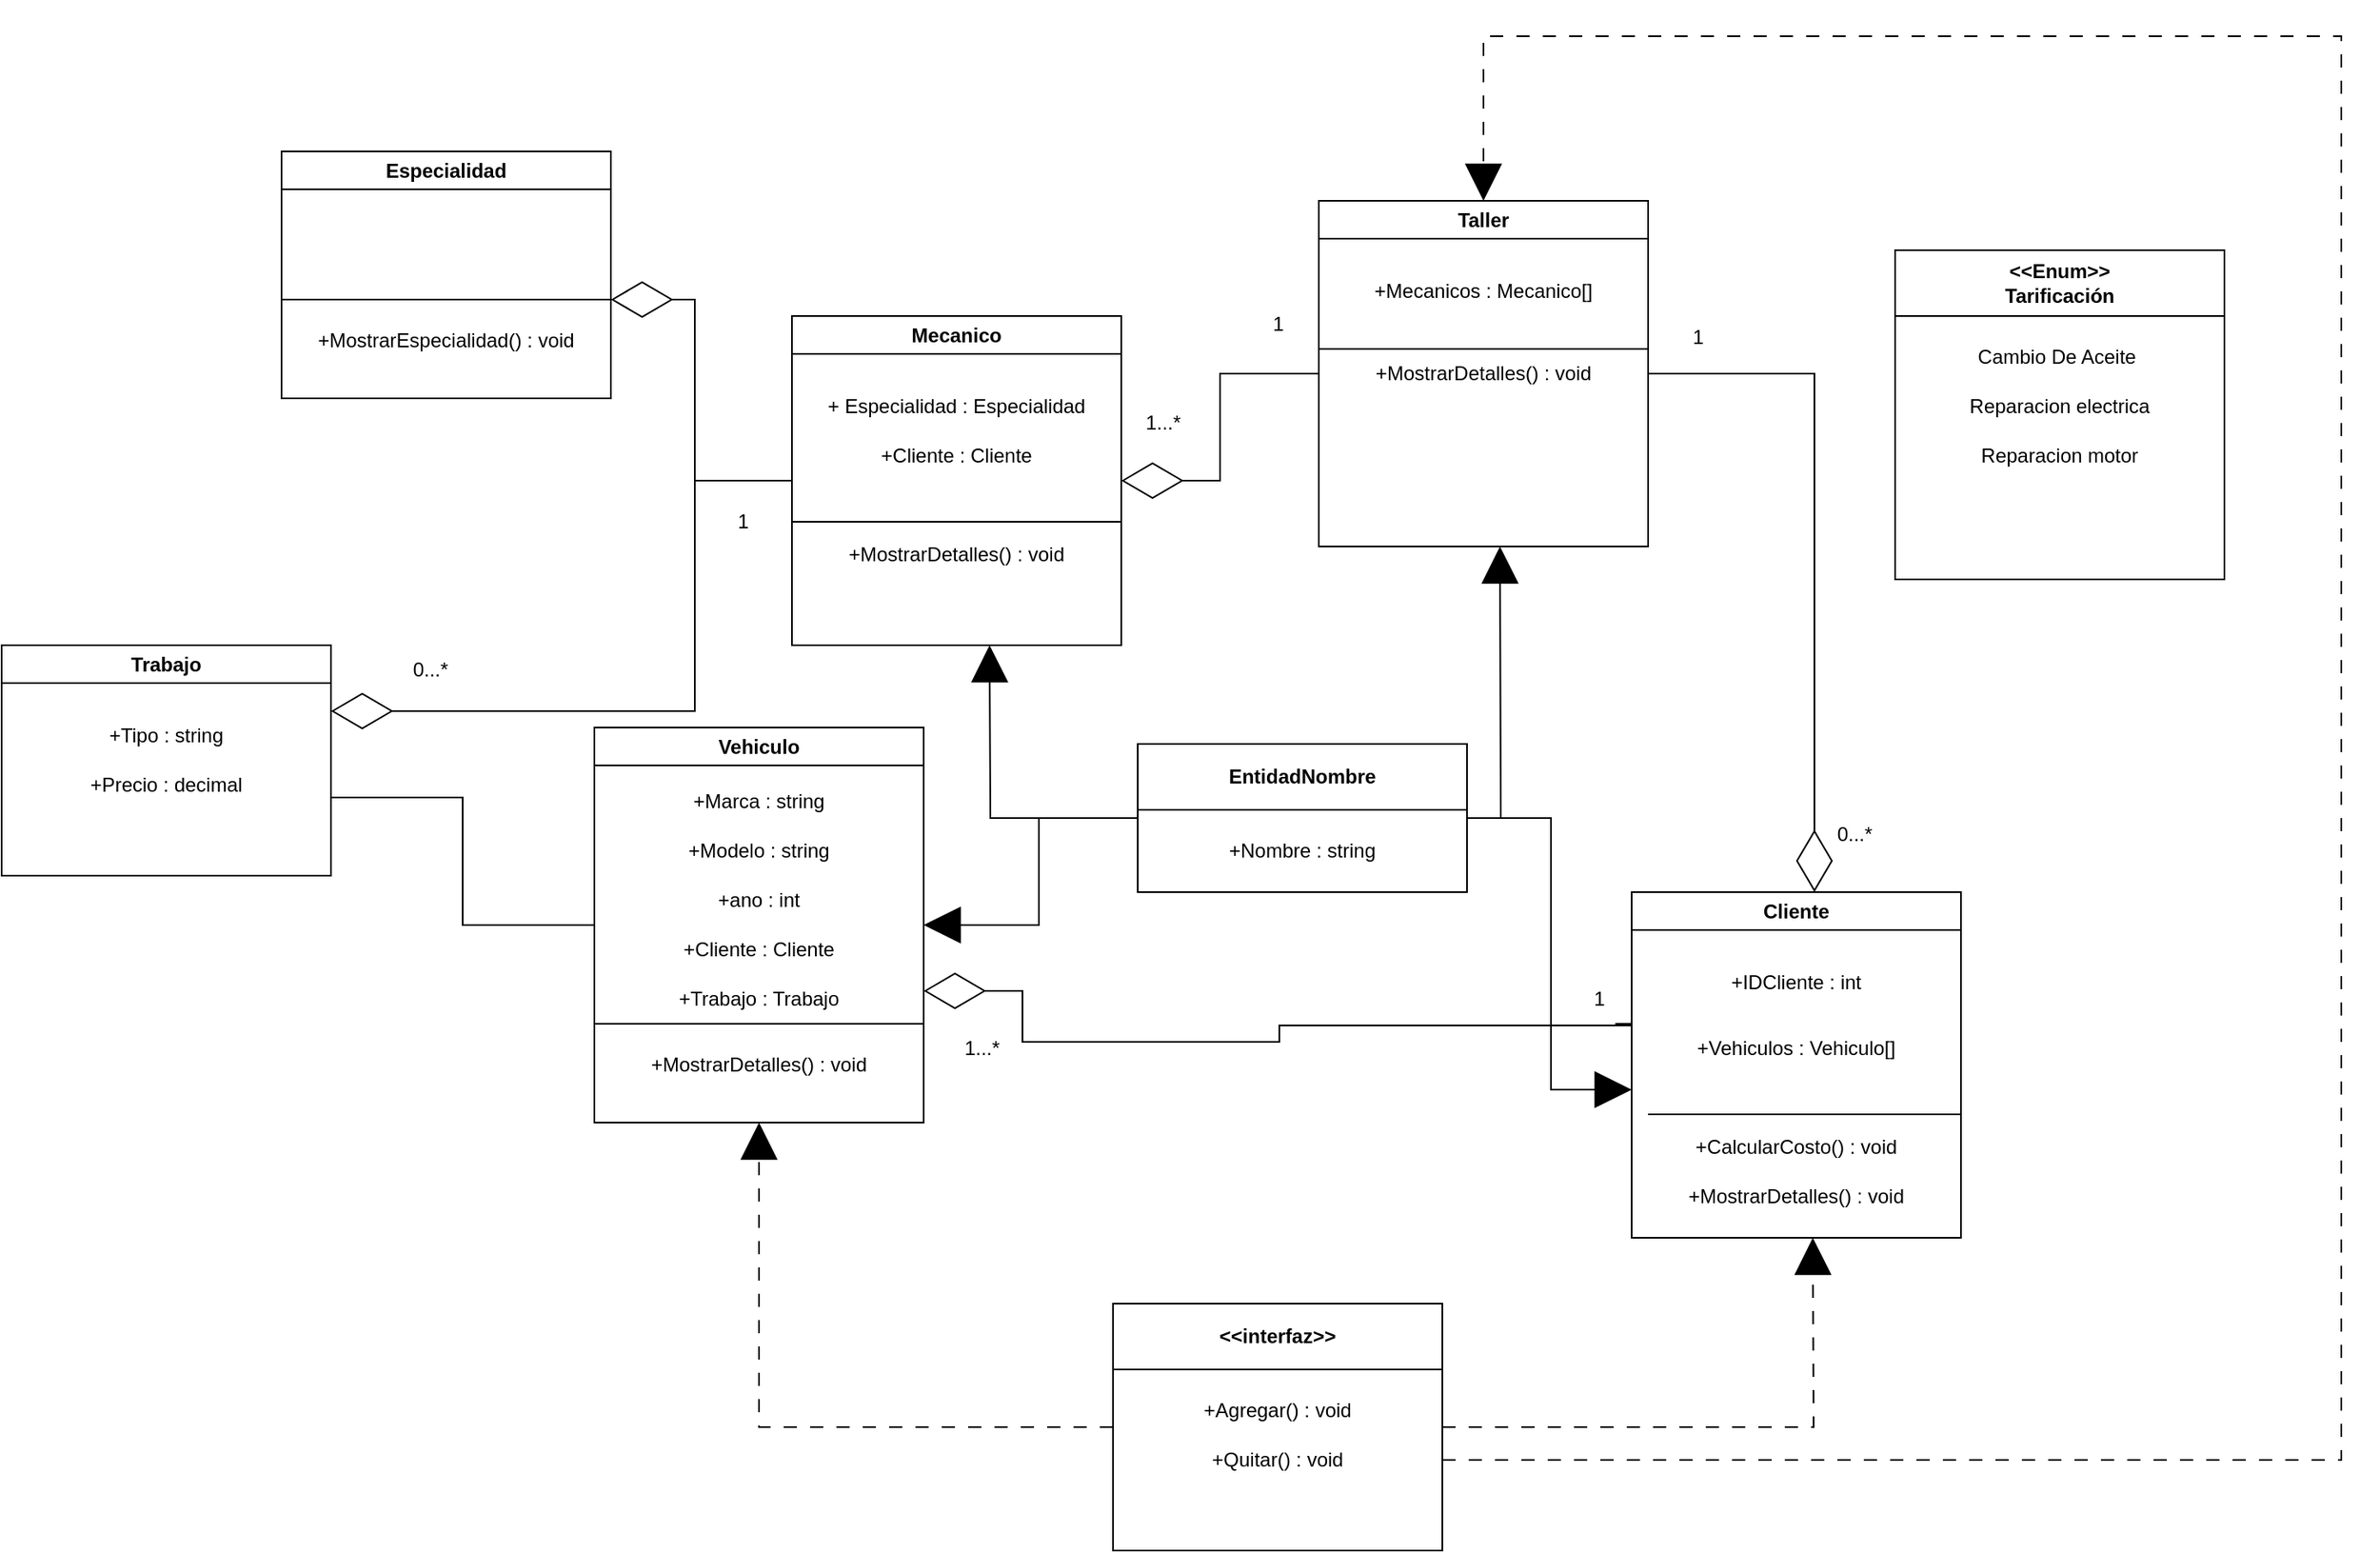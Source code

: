 <mxfile version="24.7.7">
  <diagram name="Página-1" id="OVKdMTVXy7dGmX7yfnEJ">
    <mxGraphModel dx="1699" dy="1686" grid="1" gridSize="10" guides="1" tooltips="1" connect="1" arrows="1" fold="1" page="1" pageScale="1" pageWidth="827" pageHeight="1169" math="0" shadow="0">
      <root>
        <mxCell id="0" />
        <mxCell id="1" parent="0" />
        <mxCell id="Dms9TysKNQh2wQ9m4dD_-46" style="edgeStyle=orthogonalEdgeStyle;rounded=0;orthogonalLoop=1;jettySize=auto;html=1;endArrow=diamondThin;endFill=0;endSize=35;" edge="1" parent="1" source="Dms9TysKNQh2wQ9m4dD_-1">
          <mxGeometry relative="1" as="geometry">
            <mxPoint x="-50" y="90" as="targetPoint" />
            <Array as="points">
              <mxPoint x="1" y="200" />
            </Array>
          </mxGeometry>
        </mxCell>
        <mxCell id="Dms9TysKNQh2wQ9m4dD_-72" style="edgeStyle=orthogonalEdgeStyle;rounded=0;orthogonalLoop=1;jettySize=auto;html=1;entryX=1;entryY=0;entryDx=0;entryDy=0;endArrow=diamondThin;endFill=0;endSize=35;" edge="1" parent="1" source="Dms9TysKNQh2wQ9m4dD_-1" target="Dms9TysKNQh2wQ9m4dD_-41">
          <mxGeometry relative="1" as="geometry">
            <mxPoint y="330" as="targetPoint" />
            <Array as="points">
              <mxPoint x="1" y="200" />
              <mxPoint x="1" y="340" />
            </Array>
          </mxGeometry>
        </mxCell>
        <mxCell id="Dms9TysKNQh2wQ9m4dD_-1" value="Mecanico" style="swimlane;whiteSpace=wrap;html=1;" vertex="1" parent="1">
          <mxGeometry x="60" y="100" width="200" height="200" as="geometry" />
        </mxCell>
        <mxCell id="Dms9TysKNQh2wQ9m4dD_-32" value="+ Especialidad : Especialidad" style="text;html=1;align=center;verticalAlign=middle;whiteSpace=wrap;rounded=0;" vertex="1" parent="Dms9TysKNQh2wQ9m4dD_-1">
          <mxGeometry y="40" width="200" height="30" as="geometry" />
        </mxCell>
        <mxCell id="Dms9TysKNQh2wQ9m4dD_-35" value="+Cliente : Cliente" style="text;html=1;align=center;verticalAlign=middle;whiteSpace=wrap;rounded=0;" vertex="1" parent="Dms9TysKNQh2wQ9m4dD_-1">
          <mxGeometry y="70" width="200" height="30" as="geometry" />
        </mxCell>
        <mxCell id="Dms9TysKNQh2wQ9m4dD_-74" value="" style="endArrow=none;html=1;rounded=0;" edge="1" parent="Dms9TysKNQh2wQ9m4dD_-1">
          <mxGeometry width="50" height="50" relative="1" as="geometry">
            <mxPoint y="125" as="sourcePoint" />
            <mxPoint x="200" y="125" as="targetPoint" />
          </mxGeometry>
        </mxCell>
        <mxCell id="Dms9TysKNQh2wQ9m4dD_-75" value="+MostrarDetalles() : void" style="text;html=1;align=center;verticalAlign=middle;whiteSpace=wrap;rounded=0;" vertex="1" parent="Dms9TysKNQh2wQ9m4dD_-1">
          <mxGeometry y="130" width="200" height="30" as="geometry" />
        </mxCell>
        <mxCell id="Dms9TysKNQh2wQ9m4dD_-44" style="edgeStyle=orthogonalEdgeStyle;rounded=0;orthogonalLoop=1;jettySize=auto;html=1;exitX=1;exitY=0.5;exitDx=0;exitDy=0;endArrow=diamondThin;endFill=0;endSize=35;" edge="1" parent="1" source="Dms9TysKNQh2wQ9m4dD_-2">
          <mxGeometry relative="1" as="geometry">
            <mxPoint x="681" y="450" as="targetPoint" />
            <mxPoint x="560" y="135" as="sourcePoint" />
            <Array as="points">
              <mxPoint x="681" y="135" />
            </Array>
          </mxGeometry>
        </mxCell>
        <mxCell id="Dms9TysKNQh2wQ9m4dD_-45" style="edgeStyle=orthogonalEdgeStyle;rounded=0;orthogonalLoop=1;jettySize=auto;html=1;entryX=1;entryY=1;entryDx=0;entryDy=0;endArrow=diamondThin;endFill=0;endSize=35;" edge="1" parent="1" source="Dms9TysKNQh2wQ9m4dD_-2" target="Dms9TysKNQh2wQ9m4dD_-35">
          <mxGeometry relative="1" as="geometry">
            <Array as="points">
              <mxPoint x="320" y="135" />
              <mxPoint x="320" y="200" />
            </Array>
          </mxGeometry>
        </mxCell>
        <mxCell id="Dms9TysKNQh2wQ9m4dD_-2" value="Taller" style="swimlane;whiteSpace=wrap;html=1;" vertex="1" parent="1">
          <mxGeometry x="380" y="30" width="200" height="210" as="geometry" />
        </mxCell>
        <mxCell id="Dms9TysKNQh2wQ9m4dD_-27" value="+Mecanicos : Mecanico[]" style="text;html=1;align=center;verticalAlign=middle;whiteSpace=wrap;rounded=0;" vertex="1" parent="Dms9TysKNQh2wQ9m4dD_-2">
          <mxGeometry y="40" width="200" height="30" as="geometry" />
        </mxCell>
        <mxCell id="Dms9TysKNQh2wQ9m4dD_-65" value="" style="endArrow=none;html=1;rounded=0;" edge="1" parent="Dms9TysKNQh2wQ9m4dD_-2">
          <mxGeometry width="50" height="50" relative="1" as="geometry">
            <mxPoint y="90" as="sourcePoint" />
            <mxPoint x="200" y="90" as="targetPoint" />
          </mxGeometry>
        </mxCell>
        <mxCell id="Dms9TysKNQh2wQ9m4dD_-66" value="+MostrarDetalles() : void" style="text;html=1;align=center;verticalAlign=middle;whiteSpace=wrap;rounded=0;" vertex="1" parent="Dms9TysKNQh2wQ9m4dD_-2">
          <mxGeometry y="90" width="200" height="30" as="geometry" />
        </mxCell>
        <mxCell id="Dms9TysKNQh2wQ9m4dD_-22" style="edgeStyle=orthogonalEdgeStyle;rounded=0;orthogonalLoop=1;jettySize=auto;html=1;endArrow=diamondThin;endFill=0;endSize=35;" edge="1" parent="1">
          <mxGeometry relative="1" as="geometry">
            <mxPoint x="140" y="510" as="targetPoint" />
            <mxPoint x="560" y="530" as="sourcePoint" />
            <Array as="points">
              <mxPoint x="570" y="530" />
              <mxPoint x="570" y="531" />
              <mxPoint x="356" y="531" />
              <mxPoint x="356" y="541" />
              <mxPoint x="200" y="541" />
              <mxPoint x="200" y="510" />
            </Array>
          </mxGeometry>
        </mxCell>
        <mxCell id="Dms9TysKNQh2wQ9m4dD_-3" value="Cliente" style="swimlane;whiteSpace=wrap;html=1;" vertex="1" parent="1">
          <mxGeometry x="570" y="450" width="200" height="210" as="geometry" />
        </mxCell>
        <mxCell id="Dms9TysKNQh2wQ9m4dD_-21" value="+Vehiculos : Vehiculo[]" style="text;html=1;align=center;verticalAlign=middle;whiteSpace=wrap;rounded=0;" vertex="1" parent="Dms9TysKNQh2wQ9m4dD_-3">
          <mxGeometry y="80" width="200" height="30" as="geometry" />
        </mxCell>
        <mxCell id="Dms9TysKNQh2wQ9m4dD_-23" value="+IDCliente : int" style="text;html=1;align=center;verticalAlign=middle;whiteSpace=wrap;rounded=0;" vertex="1" parent="Dms9TysKNQh2wQ9m4dD_-3">
          <mxGeometry y="40" width="200" height="30" as="geometry" />
        </mxCell>
        <mxCell id="Dms9TysKNQh2wQ9m4dD_-39" value="" style="endArrow=none;html=1;rounded=0;" edge="1" parent="Dms9TysKNQh2wQ9m4dD_-3">
          <mxGeometry width="50" height="50" relative="1" as="geometry">
            <mxPoint x="10" y="135" as="sourcePoint" />
            <mxPoint x="200" y="135" as="targetPoint" />
          </mxGeometry>
        </mxCell>
        <mxCell id="Dms9TysKNQh2wQ9m4dD_-40" value="+CalcularCosto() : void" style="text;html=1;align=center;verticalAlign=middle;whiteSpace=wrap;rounded=0;" vertex="1" parent="Dms9TysKNQh2wQ9m4dD_-3">
          <mxGeometry y="140" width="200" height="30" as="geometry" />
        </mxCell>
        <mxCell id="Dms9TysKNQh2wQ9m4dD_-68" value="+MostrarDetalles() : void" style="text;html=1;align=center;verticalAlign=middle;whiteSpace=wrap;rounded=0;" vertex="1" parent="Dms9TysKNQh2wQ9m4dD_-3">
          <mxGeometry y="170" width="200" height="30" as="geometry" />
        </mxCell>
        <mxCell id="Dms9TysKNQh2wQ9m4dD_-71" style="edgeStyle=orthogonalEdgeStyle;rounded=0;orthogonalLoop=1;jettySize=auto;html=1;entryX=1;entryY=0.75;entryDx=0;entryDy=0;endArrow=none;endFill=0;" edge="1" parent="1" source="Dms9TysKNQh2wQ9m4dD_-4" target="Dms9TysKNQh2wQ9m4dD_-42">
          <mxGeometry relative="1" as="geometry" />
        </mxCell>
        <mxCell id="Dms9TysKNQh2wQ9m4dD_-4" value="Vehiculo" style="swimlane;whiteSpace=wrap;html=1;" vertex="1" parent="1">
          <mxGeometry x="-60" y="350" width="200" height="240" as="geometry" />
        </mxCell>
        <mxCell id="Dms9TysKNQh2wQ9m4dD_-18" value="+Marca : string" style="text;html=1;align=center;verticalAlign=middle;whiteSpace=wrap;rounded=0;" vertex="1" parent="Dms9TysKNQh2wQ9m4dD_-4">
          <mxGeometry y="30" width="200" height="30" as="geometry" />
        </mxCell>
        <mxCell id="Dms9TysKNQh2wQ9m4dD_-19" value="+Modelo : string" style="text;html=1;align=center;verticalAlign=middle;whiteSpace=wrap;rounded=0;" vertex="1" parent="Dms9TysKNQh2wQ9m4dD_-4">
          <mxGeometry y="60" width="200" height="30" as="geometry" />
        </mxCell>
        <mxCell id="Dms9TysKNQh2wQ9m4dD_-20" value="+ano : int" style="text;html=1;align=center;verticalAlign=middle;whiteSpace=wrap;rounded=0;" vertex="1" parent="Dms9TysKNQh2wQ9m4dD_-4">
          <mxGeometry y="90" width="200" height="30" as="geometry" />
        </mxCell>
        <mxCell id="Dms9TysKNQh2wQ9m4dD_-61" value="+Cliente : Cliente" style="text;html=1;align=center;verticalAlign=middle;whiteSpace=wrap;rounded=0;" vertex="1" parent="Dms9TysKNQh2wQ9m4dD_-4">
          <mxGeometry y="120" width="200" height="30" as="geometry" />
        </mxCell>
        <mxCell id="Dms9TysKNQh2wQ9m4dD_-69" value="+MostrarDetalles() : void" style="text;html=1;align=center;verticalAlign=middle;whiteSpace=wrap;rounded=0;" vertex="1" parent="Dms9TysKNQh2wQ9m4dD_-4">
          <mxGeometry y="190" width="200" height="30" as="geometry" />
        </mxCell>
        <mxCell id="Dms9TysKNQh2wQ9m4dD_-78" value="+Trabajo : Trabajo" style="text;html=1;align=center;verticalAlign=middle;whiteSpace=wrap;rounded=0;" vertex="1" parent="Dms9TysKNQh2wQ9m4dD_-4">
          <mxGeometry y="150" width="200" height="30" as="geometry" />
        </mxCell>
        <mxCell id="Dms9TysKNQh2wQ9m4dD_-5" value="Trabajo" style="swimlane;whiteSpace=wrap;html=1;" vertex="1" parent="1">
          <mxGeometry x="-420" y="300" width="200" height="140" as="geometry" />
        </mxCell>
        <mxCell id="Dms9TysKNQh2wQ9m4dD_-41" value="+Tipo : string" style="text;html=1;align=center;verticalAlign=middle;whiteSpace=wrap;rounded=0;" vertex="1" parent="Dms9TysKNQh2wQ9m4dD_-5">
          <mxGeometry y="40" width="200" height="30" as="geometry" />
        </mxCell>
        <mxCell id="Dms9TysKNQh2wQ9m4dD_-42" value="+Precio : decimal" style="text;html=1;align=center;verticalAlign=middle;whiteSpace=wrap;rounded=0;" vertex="1" parent="Dms9TysKNQh2wQ9m4dD_-5">
          <mxGeometry y="70" width="200" height="30" as="geometry" />
        </mxCell>
        <mxCell id="Dms9TysKNQh2wQ9m4dD_-6" value="&amp;lt;&amp;lt;Enum&amp;gt;&amp;gt;&lt;div&gt;Tarificación&lt;/div&gt;" style="swimlane;whiteSpace=wrap;html=1;startSize=40;" vertex="1" parent="1">
          <mxGeometry x="730" y="60" width="200" height="200" as="geometry" />
        </mxCell>
        <mxCell id="Dms9TysKNQh2wQ9m4dD_-7" value="Cambio De Aceite&amp;nbsp;" style="text;html=1;align=center;verticalAlign=middle;whiteSpace=wrap;rounded=0;" vertex="1" parent="Dms9TysKNQh2wQ9m4dD_-6">
          <mxGeometry y="50" width="200" height="30" as="geometry" />
        </mxCell>
        <mxCell id="Dms9TysKNQh2wQ9m4dD_-8" value="Reparacion electrica" style="text;html=1;align=center;verticalAlign=middle;whiteSpace=wrap;rounded=0;" vertex="1" parent="Dms9TysKNQh2wQ9m4dD_-6">
          <mxGeometry y="80" width="200" height="30" as="geometry" />
        </mxCell>
        <mxCell id="Dms9TysKNQh2wQ9m4dD_-25" value="Reparacion motor" style="text;html=1;align=center;verticalAlign=middle;whiteSpace=wrap;rounded=0;" vertex="1" parent="Dms9TysKNQh2wQ9m4dD_-6">
          <mxGeometry y="110" width="200" height="30" as="geometry" />
        </mxCell>
        <mxCell id="Dms9TysKNQh2wQ9m4dD_-13" style="edgeStyle=orthogonalEdgeStyle;rounded=0;orthogonalLoop=1;jettySize=auto;html=1;entryX=1;entryY=0.5;entryDx=0;entryDy=0;endArrow=block;endFill=1;endSize=20;" edge="1" parent="1" source="Dms9TysKNQh2wQ9m4dD_-10" target="Dms9TysKNQh2wQ9m4dD_-4">
          <mxGeometry relative="1" as="geometry" />
        </mxCell>
        <mxCell id="Dms9TysKNQh2wQ9m4dD_-14" style="edgeStyle=orthogonalEdgeStyle;rounded=0;orthogonalLoop=1;jettySize=auto;html=1;endArrow=block;endFill=1;endSize=20;" edge="1" parent="1" source="Dms9TysKNQh2wQ9m4dD_-10">
          <mxGeometry relative="1" as="geometry">
            <mxPoint x="180" y="300" as="targetPoint" />
          </mxGeometry>
        </mxCell>
        <mxCell id="Dms9TysKNQh2wQ9m4dD_-15" style="edgeStyle=orthogonalEdgeStyle;rounded=0;orthogonalLoop=1;jettySize=auto;html=1;endSize=20;endArrow=block;endFill=1;" edge="1" parent="1" source="Dms9TysKNQh2wQ9m4dD_-10">
          <mxGeometry relative="1" as="geometry">
            <mxPoint x="490" y="240" as="targetPoint" />
          </mxGeometry>
        </mxCell>
        <mxCell id="Dms9TysKNQh2wQ9m4dD_-16" style="edgeStyle=orthogonalEdgeStyle;rounded=0;orthogonalLoop=1;jettySize=auto;html=1;endArrow=block;endFill=1;endSize=20;" edge="1" parent="1" source="Dms9TysKNQh2wQ9m4dD_-10">
          <mxGeometry relative="1" as="geometry">
            <mxPoint x="570" y="570" as="targetPoint" />
            <Array as="points">
              <mxPoint x="521" y="405" />
            </Array>
          </mxGeometry>
        </mxCell>
        <mxCell id="Dms9TysKNQh2wQ9m4dD_-10" value="EntidadNombre" style="swimlane;whiteSpace=wrap;html=1;startSize=40;" vertex="1" parent="1">
          <mxGeometry x="270" y="360" width="200" height="90" as="geometry" />
        </mxCell>
        <mxCell id="Dms9TysKNQh2wQ9m4dD_-11" value="+Nombre : string" style="text;html=1;align=center;verticalAlign=middle;whiteSpace=wrap;rounded=0;" vertex="1" parent="Dms9TysKNQh2wQ9m4dD_-10">
          <mxGeometry y="50" width="200" height="30" as="geometry" />
        </mxCell>
        <mxCell id="Dms9TysKNQh2wQ9m4dD_-28" value="Especialidad" style="swimlane;whiteSpace=wrap;html=1;" vertex="1" parent="1">
          <mxGeometry x="-250" width="200" height="150" as="geometry" />
        </mxCell>
        <mxCell id="Dms9TysKNQh2wQ9m4dD_-29" value="" style="endArrow=none;html=1;rounded=0;" edge="1" parent="Dms9TysKNQh2wQ9m4dD_-28">
          <mxGeometry width="50" height="50" relative="1" as="geometry">
            <mxPoint y="90" as="sourcePoint" />
            <mxPoint x="200" y="90" as="targetPoint" />
          </mxGeometry>
        </mxCell>
        <mxCell id="Dms9TysKNQh2wQ9m4dD_-31" value="+MostrarEspecialidad() : void" style="text;html=1;align=center;verticalAlign=middle;whiteSpace=wrap;rounded=0;" vertex="1" parent="Dms9TysKNQh2wQ9m4dD_-28">
          <mxGeometry y="100" width="200" height="30" as="geometry" />
        </mxCell>
        <mxCell id="Dms9TysKNQh2wQ9m4dD_-47" value="1" style="text;html=1;align=center;verticalAlign=middle;resizable=0;points=[];autosize=1;strokeColor=none;fillColor=none;" vertex="1" parent="1">
          <mxGeometry x="595" y="98" width="30" height="30" as="geometry" />
        </mxCell>
        <mxCell id="Dms9TysKNQh2wQ9m4dD_-48" value="0...*" style="text;html=1;align=center;verticalAlign=middle;resizable=0;points=[];autosize=1;strokeColor=none;fillColor=none;" vertex="1" parent="1">
          <mxGeometry x="685" y="400" width="40" height="30" as="geometry" />
        </mxCell>
        <mxCell id="Dms9TysKNQh2wQ9m4dD_-49" value="1" style="text;html=1;align=center;verticalAlign=middle;resizable=0;points=[];autosize=1;strokeColor=none;fillColor=none;" vertex="1" parent="1">
          <mxGeometry x="340" y="90" width="30" height="30" as="geometry" />
        </mxCell>
        <mxCell id="Dms9TysKNQh2wQ9m4dD_-50" value="1...*" style="text;html=1;align=center;verticalAlign=middle;resizable=0;points=[];autosize=1;strokeColor=none;fillColor=none;" vertex="1" parent="1">
          <mxGeometry x="265" y="150" width="40" height="30" as="geometry" />
        </mxCell>
        <mxCell id="Dms9TysKNQh2wQ9m4dD_-51" value="1" style="text;html=1;align=center;verticalAlign=middle;resizable=0;points=[];autosize=1;strokeColor=none;fillColor=none;" vertex="1" parent="1">
          <mxGeometry x="535" y="500" width="30" height="30" as="geometry" />
        </mxCell>
        <mxCell id="Dms9TysKNQh2wQ9m4dD_-52" value="1...*" style="text;html=1;align=center;verticalAlign=middle;resizable=0;points=[];autosize=1;strokeColor=none;fillColor=none;" vertex="1" parent="1">
          <mxGeometry x="155" y="530" width="40" height="30" as="geometry" />
        </mxCell>
        <mxCell id="Dms9TysKNQh2wQ9m4dD_-60" style="edgeStyle=orthogonalEdgeStyle;rounded=0;orthogonalLoop=1;jettySize=auto;html=1;endArrow=block;endFill=1;endSize=20;dashed=1;dashPattern=8 8;" edge="1" parent="1" source="Dms9TysKNQh2wQ9m4dD_-57">
          <mxGeometry relative="1" as="geometry">
            <mxPoint x="680" y="660" as="targetPoint" />
          </mxGeometry>
        </mxCell>
        <mxCell id="Dms9TysKNQh2wQ9m4dD_-62" style="edgeStyle=orthogonalEdgeStyle;rounded=0;orthogonalLoop=1;jettySize=auto;html=1;entryX=0.5;entryY=1;entryDx=0;entryDy=0;endSize=20;endArrow=block;endFill=1;dashed=1;dashPattern=8 8;" edge="1" parent="1" source="Dms9TysKNQh2wQ9m4dD_-57" target="Dms9TysKNQh2wQ9m4dD_-4">
          <mxGeometry relative="1" as="geometry" />
        </mxCell>
        <mxCell id="Dms9TysKNQh2wQ9m4dD_-57" value="&amp;lt;&amp;lt;interfaz&amp;gt;&amp;gt;" style="swimlane;whiteSpace=wrap;html=1;startSize=40;" vertex="1" parent="1">
          <mxGeometry x="255" y="700" width="200" height="150" as="geometry" />
        </mxCell>
        <mxCell id="Dms9TysKNQh2wQ9m4dD_-58" value="+Agregar() : void" style="text;html=1;align=center;verticalAlign=middle;whiteSpace=wrap;rounded=0;" vertex="1" parent="Dms9TysKNQh2wQ9m4dD_-57">
          <mxGeometry y="50" width="200" height="30" as="geometry" />
        </mxCell>
        <mxCell id="Dms9TysKNQh2wQ9m4dD_-59" value="+Quitar() : void" style="text;html=1;align=center;verticalAlign=middle;whiteSpace=wrap;rounded=0;" vertex="1" parent="Dms9TysKNQh2wQ9m4dD_-57">
          <mxGeometry y="80" width="200" height="30" as="geometry" />
        </mxCell>
        <mxCell id="Dms9TysKNQh2wQ9m4dD_-64" style="edgeStyle=orthogonalEdgeStyle;rounded=0;orthogonalLoop=1;jettySize=auto;html=1;dashed=1;dashPattern=8 8;endArrow=block;endFill=1;endSize=20;" edge="1" parent="1" source="Dms9TysKNQh2wQ9m4dD_-59" target="Dms9TysKNQh2wQ9m4dD_-2">
          <mxGeometry relative="1" as="geometry">
            <mxPoint x="490" y="-70" as="targetPoint" />
            <Array as="points">
              <mxPoint x="1001" y="795" />
              <mxPoint x="1001" y="-70" />
              <mxPoint x="480" y="-70" />
            </Array>
          </mxGeometry>
        </mxCell>
        <mxCell id="Dms9TysKNQh2wQ9m4dD_-73" value="0&lt;span style=&quot;background-color: initial;&quot;&gt;...*&lt;/span&gt;" style="text;html=1;align=center;verticalAlign=middle;resizable=0;points=[];autosize=1;strokeColor=none;fillColor=none;" vertex="1" parent="1">
          <mxGeometry x="-180" y="300" width="40" height="30" as="geometry" />
        </mxCell>
        <mxCell id="Dms9TysKNQh2wQ9m4dD_-77" value="1" style="text;html=1;align=center;verticalAlign=middle;resizable=0;points=[];autosize=1;strokeColor=none;fillColor=none;" vertex="1" parent="1">
          <mxGeometry x="15" y="210" width="30" height="30" as="geometry" />
        </mxCell>
        <mxCell id="Dms9TysKNQh2wQ9m4dD_-70" value="" style="endArrow=none;html=1;rounded=0;entryX=1;entryY=0.75;entryDx=0;entryDy=0;exitX=0;exitY=0.75;exitDx=0;exitDy=0;" edge="1" parent="1" source="Dms9TysKNQh2wQ9m4dD_-4" target="Dms9TysKNQh2wQ9m4dD_-4">
          <mxGeometry width="50" height="50" relative="1" as="geometry">
            <mxPoint x="-60" y="508" as="sourcePoint" />
            <mxPoint x="-10" y="460" as="targetPoint" />
          </mxGeometry>
        </mxCell>
      </root>
    </mxGraphModel>
  </diagram>
</mxfile>
